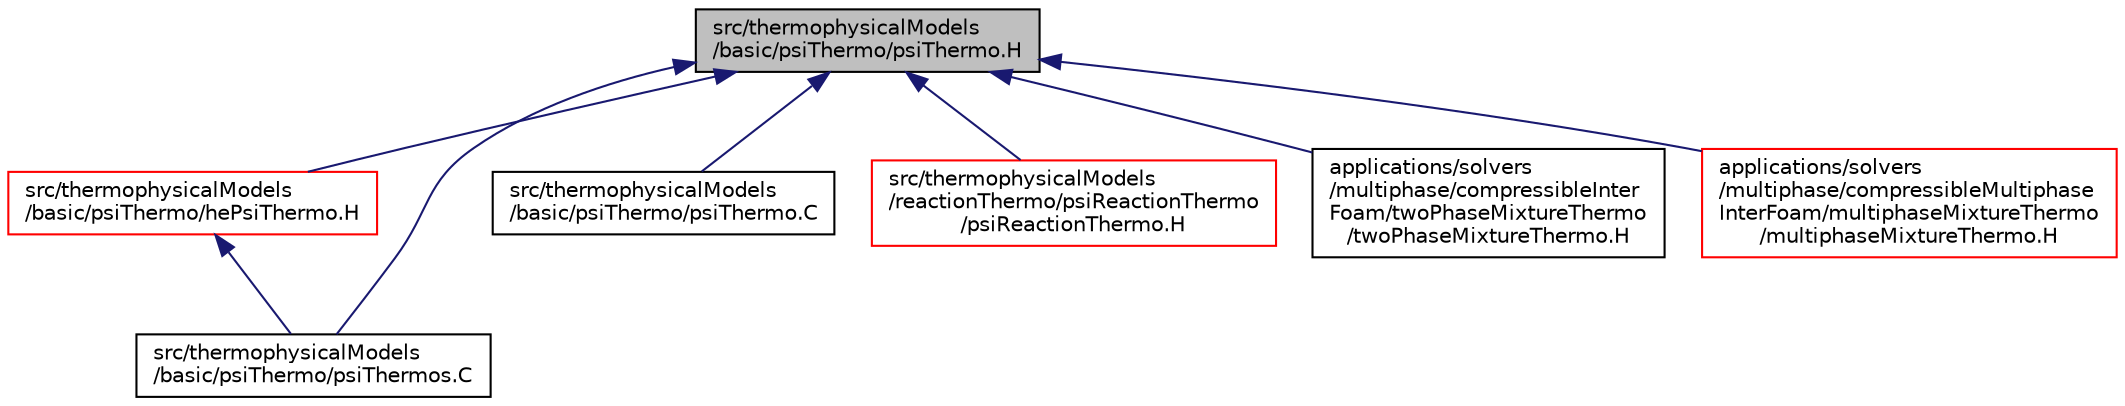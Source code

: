 digraph "src/thermophysicalModels/basic/psiThermo/psiThermo.H"
{
  bgcolor="transparent";
  edge [fontname="Helvetica",fontsize="10",labelfontname="Helvetica",labelfontsize="10"];
  node [fontname="Helvetica",fontsize="10",shape=record];
  Node320 [label="src/thermophysicalModels\l/basic/psiThermo/psiThermo.H",height=0.2,width=0.4,color="black", fillcolor="grey75", style="filled", fontcolor="black"];
  Node320 -> Node321 [dir="back",color="midnightblue",fontsize="10",style="solid",fontname="Helvetica"];
  Node321 [label="src/thermophysicalModels\l/basic/psiThermo/hePsiThermo.H",height=0.2,width=0.4,color="red",URL="$a15764.html"];
  Node321 -> Node323 [dir="back",color="midnightblue",fontsize="10",style="solid",fontname="Helvetica"];
  Node323 [label="src/thermophysicalModels\l/basic/psiThermo/psiThermos.C",height=0.2,width=0.4,color="black",URL="$a15773.html"];
  Node320 -> Node325 [dir="back",color="midnightblue",fontsize="10",style="solid",fontname="Helvetica"];
  Node325 [label="src/thermophysicalModels\l/basic/psiThermo/psiThermo.C",height=0.2,width=0.4,color="black",URL="$a15767.html"];
  Node320 -> Node323 [dir="back",color="midnightblue",fontsize="10",style="solid",fontname="Helvetica"];
  Node320 -> Node326 [dir="back",color="midnightblue",fontsize="10",style="solid",fontname="Helvetica"];
  Node326 [label="src/thermophysicalModels\l/reactionThermo/psiReactionThermo\l/psiReactionThermo.H",height=0.2,width=0.4,color="red",URL="$a16679.html"];
  Node320 -> Node384 [dir="back",color="midnightblue",fontsize="10",style="solid",fontname="Helvetica"];
  Node384 [label="applications/solvers\l/multiphase/compressibleInter\lFoam/twoPhaseMixtureThermo\l/twoPhaseMixtureThermo.H",height=0.2,width=0.4,color="black",URL="$a20663.html"];
  Node320 -> Node385 [dir="back",color="midnightblue",fontsize="10",style="solid",fontname="Helvetica"];
  Node385 [label="applications/solvers\l/multiphase/compressibleMultiphase\lInterFoam/multiphaseMixtureThermo\l/multiphaseMixtureThermo.H",height=0.2,width=0.4,color="red",URL="$a20672.html"];
}
